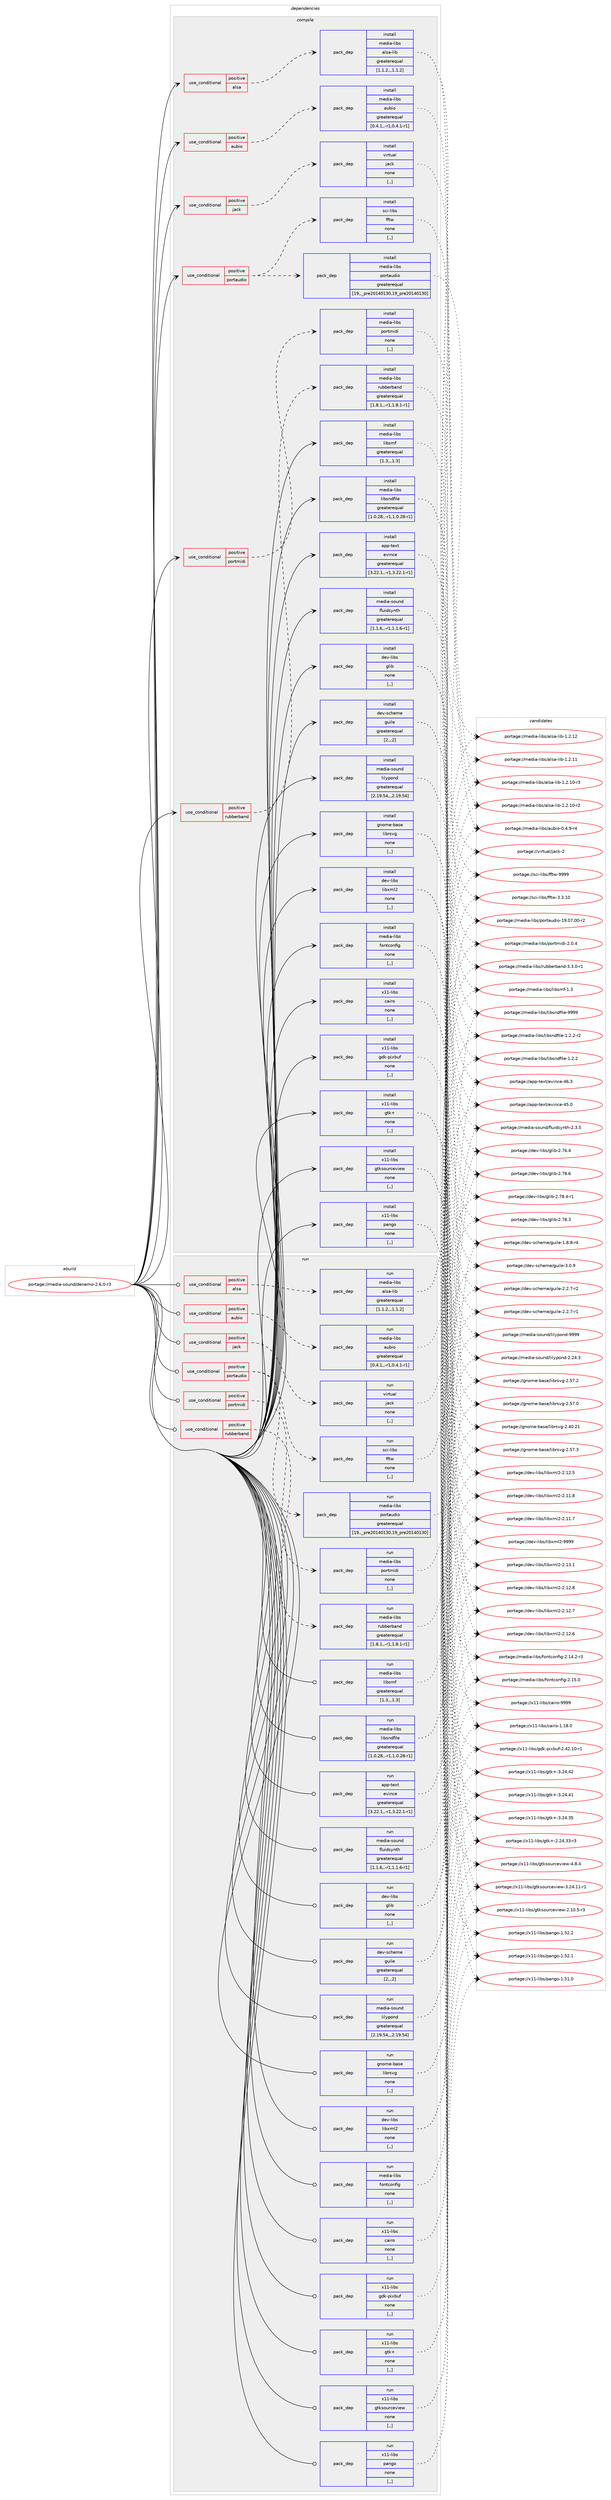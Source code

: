 digraph prolog {

# *************
# Graph options
# *************

newrank=true;
concentrate=true;
compound=true;
graph [rankdir=LR,fontname=Helvetica,fontsize=10,ranksep=1.5];#, ranksep=2.5, nodesep=0.2];
edge  [arrowhead=vee];
node  [fontname=Helvetica,fontsize=10];

# **********
# The ebuild
# **********

subgraph cluster_leftcol {
color=gray;
label=<<i>ebuild</i>>;
id [label="portage://media-sound/denemo-2.6.0-r3", color=red, width=4, href="../media-sound/denemo-2.6.0-r3.svg"];
}

# ****************
# The dependencies
# ****************

subgraph cluster_midcol {
color=gray;
label=<<i>dependencies</i>>;
subgraph cluster_compile {
fillcolor="#eeeeee";
style=filled;
label=<<i>compile</i>>;
subgraph cond79466 {
dependency313795 [label=<<TABLE BORDER="0" CELLBORDER="1" CELLSPACING="0" CELLPADDING="4"><TR><TD ROWSPAN="3" CELLPADDING="10">use_conditional</TD></TR><TR><TD>positive</TD></TR><TR><TD>alsa</TD></TR></TABLE>>, shape=none, color=red];
subgraph pack231898 {
dependency313796 [label=<<TABLE BORDER="0" CELLBORDER="1" CELLSPACING="0" CELLPADDING="4" WIDTH="220"><TR><TD ROWSPAN="6" CELLPADDING="30">pack_dep</TD></TR><TR><TD WIDTH="110">install</TD></TR><TR><TD>media-libs</TD></TR><TR><TD>alsa-lib</TD></TR><TR><TD>greaterequal</TD></TR><TR><TD>[1.1.2,,,1.1.2]</TD></TR></TABLE>>, shape=none, color=blue];
}
dependency313795:e -> dependency313796:w [weight=20,style="dashed",arrowhead="vee"];
}
id:e -> dependency313795:w [weight=20,style="solid",arrowhead="vee"];
subgraph cond79467 {
dependency313797 [label=<<TABLE BORDER="0" CELLBORDER="1" CELLSPACING="0" CELLPADDING="4"><TR><TD ROWSPAN="3" CELLPADDING="10">use_conditional</TD></TR><TR><TD>positive</TD></TR><TR><TD>aubio</TD></TR></TABLE>>, shape=none, color=red];
subgraph pack231899 {
dependency313798 [label=<<TABLE BORDER="0" CELLBORDER="1" CELLSPACING="0" CELLPADDING="4" WIDTH="220"><TR><TD ROWSPAN="6" CELLPADDING="30">pack_dep</TD></TR><TR><TD WIDTH="110">install</TD></TR><TR><TD>media-libs</TD></TR><TR><TD>aubio</TD></TR><TR><TD>greaterequal</TD></TR><TR><TD>[0.4.1,,-r1,0.4.1-r1]</TD></TR></TABLE>>, shape=none, color=blue];
}
dependency313797:e -> dependency313798:w [weight=20,style="dashed",arrowhead="vee"];
}
id:e -> dependency313797:w [weight=20,style="solid",arrowhead="vee"];
subgraph cond79468 {
dependency313799 [label=<<TABLE BORDER="0" CELLBORDER="1" CELLSPACING="0" CELLPADDING="4"><TR><TD ROWSPAN="3" CELLPADDING="10">use_conditional</TD></TR><TR><TD>positive</TD></TR><TR><TD>jack</TD></TR></TABLE>>, shape=none, color=red];
subgraph pack231900 {
dependency313800 [label=<<TABLE BORDER="0" CELLBORDER="1" CELLSPACING="0" CELLPADDING="4" WIDTH="220"><TR><TD ROWSPAN="6" CELLPADDING="30">pack_dep</TD></TR><TR><TD WIDTH="110">install</TD></TR><TR><TD>virtual</TD></TR><TR><TD>jack</TD></TR><TR><TD>none</TD></TR><TR><TD>[,,]</TD></TR></TABLE>>, shape=none, color=blue];
}
dependency313799:e -> dependency313800:w [weight=20,style="dashed",arrowhead="vee"];
}
id:e -> dependency313799:w [weight=20,style="solid",arrowhead="vee"];
subgraph cond79469 {
dependency313801 [label=<<TABLE BORDER="0" CELLBORDER="1" CELLSPACING="0" CELLPADDING="4"><TR><TD ROWSPAN="3" CELLPADDING="10">use_conditional</TD></TR><TR><TD>positive</TD></TR><TR><TD>portaudio</TD></TR></TABLE>>, shape=none, color=red];
subgraph pack231901 {
dependency313802 [label=<<TABLE BORDER="0" CELLBORDER="1" CELLSPACING="0" CELLPADDING="4" WIDTH="220"><TR><TD ROWSPAN="6" CELLPADDING="30">pack_dep</TD></TR><TR><TD WIDTH="110">install</TD></TR><TR><TD>media-libs</TD></TR><TR><TD>portaudio</TD></TR><TR><TD>greaterequal</TD></TR><TR><TD>[19,,_pre20140130,19_pre20140130]</TD></TR></TABLE>>, shape=none, color=blue];
}
dependency313801:e -> dependency313802:w [weight=20,style="dashed",arrowhead="vee"];
subgraph pack231902 {
dependency313803 [label=<<TABLE BORDER="0" CELLBORDER="1" CELLSPACING="0" CELLPADDING="4" WIDTH="220"><TR><TD ROWSPAN="6" CELLPADDING="30">pack_dep</TD></TR><TR><TD WIDTH="110">install</TD></TR><TR><TD>sci-libs</TD></TR><TR><TD>fftw</TD></TR><TR><TD>none</TD></TR><TR><TD>[,,]</TD></TR></TABLE>>, shape=none, color=blue];
}
dependency313801:e -> dependency313803:w [weight=20,style="dashed",arrowhead="vee"];
}
id:e -> dependency313801:w [weight=20,style="solid",arrowhead="vee"];
subgraph cond79470 {
dependency313804 [label=<<TABLE BORDER="0" CELLBORDER="1" CELLSPACING="0" CELLPADDING="4"><TR><TD ROWSPAN="3" CELLPADDING="10">use_conditional</TD></TR><TR><TD>positive</TD></TR><TR><TD>portmidi</TD></TR></TABLE>>, shape=none, color=red];
subgraph pack231903 {
dependency313805 [label=<<TABLE BORDER="0" CELLBORDER="1" CELLSPACING="0" CELLPADDING="4" WIDTH="220"><TR><TD ROWSPAN="6" CELLPADDING="30">pack_dep</TD></TR><TR><TD WIDTH="110">install</TD></TR><TR><TD>media-libs</TD></TR><TR><TD>portmidi</TD></TR><TR><TD>none</TD></TR><TR><TD>[,,]</TD></TR></TABLE>>, shape=none, color=blue];
}
dependency313804:e -> dependency313805:w [weight=20,style="dashed",arrowhead="vee"];
}
id:e -> dependency313804:w [weight=20,style="solid",arrowhead="vee"];
subgraph cond79471 {
dependency313806 [label=<<TABLE BORDER="0" CELLBORDER="1" CELLSPACING="0" CELLPADDING="4"><TR><TD ROWSPAN="3" CELLPADDING="10">use_conditional</TD></TR><TR><TD>positive</TD></TR><TR><TD>rubberband</TD></TR></TABLE>>, shape=none, color=red];
subgraph pack231904 {
dependency313807 [label=<<TABLE BORDER="0" CELLBORDER="1" CELLSPACING="0" CELLPADDING="4" WIDTH="220"><TR><TD ROWSPAN="6" CELLPADDING="30">pack_dep</TD></TR><TR><TD WIDTH="110">install</TD></TR><TR><TD>media-libs</TD></TR><TR><TD>rubberband</TD></TR><TR><TD>greaterequal</TD></TR><TR><TD>[1.8.1,,-r1,1.8.1-r1]</TD></TR></TABLE>>, shape=none, color=blue];
}
dependency313806:e -> dependency313807:w [weight=20,style="dashed",arrowhead="vee"];
}
id:e -> dependency313806:w [weight=20,style="solid",arrowhead="vee"];
subgraph pack231905 {
dependency313808 [label=<<TABLE BORDER="0" CELLBORDER="1" CELLSPACING="0" CELLPADDING="4" WIDTH="220"><TR><TD ROWSPAN="6" CELLPADDING="30">pack_dep</TD></TR><TR><TD WIDTH="110">install</TD></TR><TR><TD>app-text</TD></TR><TR><TD>evince</TD></TR><TR><TD>greaterequal</TD></TR><TR><TD>[3.22.1,,-r1,3.22.1-r1]</TD></TR></TABLE>>, shape=none, color=blue];
}
id:e -> dependency313808:w [weight=20,style="solid",arrowhead="vee"];
subgraph pack231906 {
dependency313809 [label=<<TABLE BORDER="0" CELLBORDER="1" CELLSPACING="0" CELLPADDING="4" WIDTH="220"><TR><TD ROWSPAN="6" CELLPADDING="30">pack_dep</TD></TR><TR><TD WIDTH="110">install</TD></TR><TR><TD>dev-libs</TD></TR><TR><TD>glib</TD></TR><TR><TD>none</TD></TR><TR><TD>[,,]</TD></TR></TABLE>>, shape=none, color=blue];
}
id:e -> dependency313809:w [weight=20,style="solid",arrowhead="vee"];
subgraph pack231907 {
dependency313810 [label=<<TABLE BORDER="0" CELLBORDER="1" CELLSPACING="0" CELLPADDING="4" WIDTH="220"><TR><TD ROWSPAN="6" CELLPADDING="30">pack_dep</TD></TR><TR><TD WIDTH="110">install</TD></TR><TR><TD>dev-libs</TD></TR><TR><TD>libxml2</TD></TR><TR><TD>none</TD></TR><TR><TD>[,,]</TD></TR></TABLE>>, shape=none, color=blue];
}
id:e -> dependency313810:w [weight=20,style="solid",arrowhead="vee"];
subgraph pack231908 {
dependency313811 [label=<<TABLE BORDER="0" CELLBORDER="1" CELLSPACING="0" CELLPADDING="4" WIDTH="220"><TR><TD ROWSPAN="6" CELLPADDING="30">pack_dep</TD></TR><TR><TD WIDTH="110">install</TD></TR><TR><TD>dev-scheme</TD></TR><TR><TD>guile</TD></TR><TR><TD>greaterequal</TD></TR><TR><TD>[2,,,2]</TD></TR></TABLE>>, shape=none, color=blue];
}
id:e -> dependency313811:w [weight=20,style="solid",arrowhead="vee"];
subgraph pack231909 {
dependency313812 [label=<<TABLE BORDER="0" CELLBORDER="1" CELLSPACING="0" CELLPADDING="4" WIDTH="220"><TR><TD ROWSPAN="6" CELLPADDING="30">pack_dep</TD></TR><TR><TD WIDTH="110">install</TD></TR><TR><TD>gnome-base</TD></TR><TR><TD>librsvg</TD></TR><TR><TD>none</TD></TR><TR><TD>[,,]</TD></TR></TABLE>>, shape=none, color=blue];
}
id:e -> dependency313812:w [weight=20,style="solid",arrowhead="vee"];
subgraph pack231910 {
dependency313813 [label=<<TABLE BORDER="0" CELLBORDER="1" CELLSPACING="0" CELLPADDING="4" WIDTH="220"><TR><TD ROWSPAN="6" CELLPADDING="30">pack_dep</TD></TR><TR><TD WIDTH="110">install</TD></TR><TR><TD>media-libs</TD></TR><TR><TD>fontconfig</TD></TR><TR><TD>none</TD></TR><TR><TD>[,,]</TD></TR></TABLE>>, shape=none, color=blue];
}
id:e -> dependency313813:w [weight=20,style="solid",arrowhead="vee"];
subgraph pack231911 {
dependency313814 [label=<<TABLE BORDER="0" CELLBORDER="1" CELLSPACING="0" CELLPADDING="4" WIDTH="220"><TR><TD ROWSPAN="6" CELLPADDING="30">pack_dep</TD></TR><TR><TD WIDTH="110">install</TD></TR><TR><TD>media-libs</TD></TR><TR><TD>libsmf</TD></TR><TR><TD>greaterequal</TD></TR><TR><TD>[1.3,,,1.3]</TD></TR></TABLE>>, shape=none, color=blue];
}
id:e -> dependency313814:w [weight=20,style="solid",arrowhead="vee"];
subgraph pack231912 {
dependency313815 [label=<<TABLE BORDER="0" CELLBORDER="1" CELLSPACING="0" CELLPADDING="4" WIDTH="220"><TR><TD ROWSPAN="6" CELLPADDING="30">pack_dep</TD></TR><TR><TD WIDTH="110">install</TD></TR><TR><TD>media-libs</TD></TR><TR><TD>libsndfile</TD></TR><TR><TD>greaterequal</TD></TR><TR><TD>[1.0.28,,-r1,1.0.28-r1]</TD></TR></TABLE>>, shape=none, color=blue];
}
id:e -> dependency313815:w [weight=20,style="solid",arrowhead="vee"];
subgraph pack231913 {
dependency313816 [label=<<TABLE BORDER="0" CELLBORDER="1" CELLSPACING="0" CELLPADDING="4" WIDTH="220"><TR><TD ROWSPAN="6" CELLPADDING="30">pack_dep</TD></TR><TR><TD WIDTH="110">install</TD></TR><TR><TD>media-sound</TD></TR><TR><TD>fluidsynth</TD></TR><TR><TD>greaterequal</TD></TR><TR><TD>[1.1.6,,-r1,1.1.6-r1]</TD></TR></TABLE>>, shape=none, color=blue];
}
id:e -> dependency313816:w [weight=20,style="solid",arrowhead="vee"];
subgraph pack231914 {
dependency313817 [label=<<TABLE BORDER="0" CELLBORDER="1" CELLSPACING="0" CELLPADDING="4" WIDTH="220"><TR><TD ROWSPAN="6" CELLPADDING="30">pack_dep</TD></TR><TR><TD WIDTH="110">install</TD></TR><TR><TD>media-sound</TD></TR><TR><TD>lilypond</TD></TR><TR><TD>greaterequal</TD></TR><TR><TD>[2.19.54,,,2.19.54]</TD></TR></TABLE>>, shape=none, color=blue];
}
id:e -> dependency313817:w [weight=20,style="solid",arrowhead="vee"];
subgraph pack231915 {
dependency313818 [label=<<TABLE BORDER="0" CELLBORDER="1" CELLSPACING="0" CELLPADDING="4" WIDTH="220"><TR><TD ROWSPAN="6" CELLPADDING="30">pack_dep</TD></TR><TR><TD WIDTH="110">install</TD></TR><TR><TD>x11-libs</TD></TR><TR><TD>cairo</TD></TR><TR><TD>none</TD></TR><TR><TD>[,,]</TD></TR></TABLE>>, shape=none, color=blue];
}
id:e -> dependency313818:w [weight=20,style="solid",arrowhead="vee"];
subgraph pack231916 {
dependency313819 [label=<<TABLE BORDER="0" CELLBORDER="1" CELLSPACING="0" CELLPADDING="4" WIDTH="220"><TR><TD ROWSPAN="6" CELLPADDING="30">pack_dep</TD></TR><TR><TD WIDTH="110">install</TD></TR><TR><TD>x11-libs</TD></TR><TR><TD>gdk-pixbuf</TD></TR><TR><TD>none</TD></TR><TR><TD>[,,]</TD></TR></TABLE>>, shape=none, color=blue];
}
id:e -> dependency313819:w [weight=20,style="solid",arrowhead="vee"];
subgraph pack231917 {
dependency313820 [label=<<TABLE BORDER="0" CELLBORDER="1" CELLSPACING="0" CELLPADDING="4" WIDTH="220"><TR><TD ROWSPAN="6" CELLPADDING="30">pack_dep</TD></TR><TR><TD WIDTH="110">install</TD></TR><TR><TD>x11-libs</TD></TR><TR><TD>gtk+</TD></TR><TR><TD>none</TD></TR><TR><TD>[,,]</TD></TR></TABLE>>, shape=none, color=blue];
}
id:e -> dependency313820:w [weight=20,style="solid",arrowhead="vee"];
subgraph pack231918 {
dependency313821 [label=<<TABLE BORDER="0" CELLBORDER="1" CELLSPACING="0" CELLPADDING="4" WIDTH="220"><TR><TD ROWSPAN="6" CELLPADDING="30">pack_dep</TD></TR><TR><TD WIDTH="110">install</TD></TR><TR><TD>x11-libs</TD></TR><TR><TD>gtksourceview</TD></TR><TR><TD>none</TD></TR><TR><TD>[,,]</TD></TR></TABLE>>, shape=none, color=blue];
}
id:e -> dependency313821:w [weight=20,style="solid",arrowhead="vee"];
subgraph pack231919 {
dependency313822 [label=<<TABLE BORDER="0" CELLBORDER="1" CELLSPACING="0" CELLPADDING="4" WIDTH="220"><TR><TD ROWSPAN="6" CELLPADDING="30">pack_dep</TD></TR><TR><TD WIDTH="110">install</TD></TR><TR><TD>x11-libs</TD></TR><TR><TD>pango</TD></TR><TR><TD>none</TD></TR><TR><TD>[,,]</TD></TR></TABLE>>, shape=none, color=blue];
}
id:e -> dependency313822:w [weight=20,style="solid",arrowhead="vee"];
}
subgraph cluster_compileandrun {
fillcolor="#eeeeee";
style=filled;
label=<<i>compile and run</i>>;
}
subgraph cluster_run {
fillcolor="#eeeeee";
style=filled;
label=<<i>run</i>>;
subgraph cond79472 {
dependency313823 [label=<<TABLE BORDER="0" CELLBORDER="1" CELLSPACING="0" CELLPADDING="4"><TR><TD ROWSPAN="3" CELLPADDING="10">use_conditional</TD></TR><TR><TD>positive</TD></TR><TR><TD>alsa</TD></TR></TABLE>>, shape=none, color=red];
subgraph pack231920 {
dependency313824 [label=<<TABLE BORDER="0" CELLBORDER="1" CELLSPACING="0" CELLPADDING="4" WIDTH="220"><TR><TD ROWSPAN="6" CELLPADDING="30">pack_dep</TD></TR><TR><TD WIDTH="110">run</TD></TR><TR><TD>media-libs</TD></TR><TR><TD>alsa-lib</TD></TR><TR><TD>greaterequal</TD></TR><TR><TD>[1.1.2,,,1.1.2]</TD></TR></TABLE>>, shape=none, color=blue];
}
dependency313823:e -> dependency313824:w [weight=20,style="dashed",arrowhead="vee"];
}
id:e -> dependency313823:w [weight=20,style="solid",arrowhead="odot"];
subgraph cond79473 {
dependency313825 [label=<<TABLE BORDER="0" CELLBORDER="1" CELLSPACING="0" CELLPADDING="4"><TR><TD ROWSPAN="3" CELLPADDING="10">use_conditional</TD></TR><TR><TD>positive</TD></TR><TR><TD>aubio</TD></TR></TABLE>>, shape=none, color=red];
subgraph pack231921 {
dependency313826 [label=<<TABLE BORDER="0" CELLBORDER="1" CELLSPACING="0" CELLPADDING="4" WIDTH="220"><TR><TD ROWSPAN="6" CELLPADDING="30">pack_dep</TD></TR><TR><TD WIDTH="110">run</TD></TR><TR><TD>media-libs</TD></TR><TR><TD>aubio</TD></TR><TR><TD>greaterequal</TD></TR><TR><TD>[0.4.1,,-r1,0.4.1-r1]</TD></TR></TABLE>>, shape=none, color=blue];
}
dependency313825:e -> dependency313826:w [weight=20,style="dashed",arrowhead="vee"];
}
id:e -> dependency313825:w [weight=20,style="solid",arrowhead="odot"];
subgraph cond79474 {
dependency313827 [label=<<TABLE BORDER="0" CELLBORDER="1" CELLSPACING="0" CELLPADDING="4"><TR><TD ROWSPAN="3" CELLPADDING="10">use_conditional</TD></TR><TR><TD>positive</TD></TR><TR><TD>jack</TD></TR></TABLE>>, shape=none, color=red];
subgraph pack231922 {
dependency313828 [label=<<TABLE BORDER="0" CELLBORDER="1" CELLSPACING="0" CELLPADDING="4" WIDTH="220"><TR><TD ROWSPAN="6" CELLPADDING="30">pack_dep</TD></TR><TR><TD WIDTH="110">run</TD></TR><TR><TD>virtual</TD></TR><TR><TD>jack</TD></TR><TR><TD>none</TD></TR><TR><TD>[,,]</TD></TR></TABLE>>, shape=none, color=blue];
}
dependency313827:e -> dependency313828:w [weight=20,style="dashed",arrowhead="vee"];
}
id:e -> dependency313827:w [weight=20,style="solid",arrowhead="odot"];
subgraph cond79475 {
dependency313829 [label=<<TABLE BORDER="0" CELLBORDER="1" CELLSPACING="0" CELLPADDING="4"><TR><TD ROWSPAN="3" CELLPADDING="10">use_conditional</TD></TR><TR><TD>positive</TD></TR><TR><TD>portaudio</TD></TR></TABLE>>, shape=none, color=red];
subgraph pack231923 {
dependency313830 [label=<<TABLE BORDER="0" CELLBORDER="1" CELLSPACING="0" CELLPADDING="4" WIDTH="220"><TR><TD ROWSPAN="6" CELLPADDING="30">pack_dep</TD></TR><TR><TD WIDTH="110">run</TD></TR><TR><TD>media-libs</TD></TR><TR><TD>portaudio</TD></TR><TR><TD>greaterequal</TD></TR><TR><TD>[19,,_pre20140130,19_pre20140130]</TD></TR></TABLE>>, shape=none, color=blue];
}
dependency313829:e -> dependency313830:w [weight=20,style="dashed",arrowhead="vee"];
subgraph pack231924 {
dependency313831 [label=<<TABLE BORDER="0" CELLBORDER="1" CELLSPACING="0" CELLPADDING="4" WIDTH="220"><TR><TD ROWSPAN="6" CELLPADDING="30">pack_dep</TD></TR><TR><TD WIDTH="110">run</TD></TR><TR><TD>sci-libs</TD></TR><TR><TD>fftw</TD></TR><TR><TD>none</TD></TR><TR><TD>[,,]</TD></TR></TABLE>>, shape=none, color=blue];
}
dependency313829:e -> dependency313831:w [weight=20,style="dashed",arrowhead="vee"];
}
id:e -> dependency313829:w [weight=20,style="solid",arrowhead="odot"];
subgraph cond79476 {
dependency313832 [label=<<TABLE BORDER="0" CELLBORDER="1" CELLSPACING="0" CELLPADDING="4"><TR><TD ROWSPAN="3" CELLPADDING="10">use_conditional</TD></TR><TR><TD>positive</TD></TR><TR><TD>portmidi</TD></TR></TABLE>>, shape=none, color=red];
subgraph pack231925 {
dependency313833 [label=<<TABLE BORDER="0" CELLBORDER="1" CELLSPACING="0" CELLPADDING="4" WIDTH="220"><TR><TD ROWSPAN="6" CELLPADDING="30">pack_dep</TD></TR><TR><TD WIDTH="110">run</TD></TR><TR><TD>media-libs</TD></TR><TR><TD>portmidi</TD></TR><TR><TD>none</TD></TR><TR><TD>[,,]</TD></TR></TABLE>>, shape=none, color=blue];
}
dependency313832:e -> dependency313833:w [weight=20,style="dashed",arrowhead="vee"];
}
id:e -> dependency313832:w [weight=20,style="solid",arrowhead="odot"];
subgraph cond79477 {
dependency313834 [label=<<TABLE BORDER="0" CELLBORDER="1" CELLSPACING="0" CELLPADDING="4"><TR><TD ROWSPAN="3" CELLPADDING="10">use_conditional</TD></TR><TR><TD>positive</TD></TR><TR><TD>rubberband</TD></TR></TABLE>>, shape=none, color=red];
subgraph pack231926 {
dependency313835 [label=<<TABLE BORDER="0" CELLBORDER="1" CELLSPACING="0" CELLPADDING="4" WIDTH="220"><TR><TD ROWSPAN="6" CELLPADDING="30">pack_dep</TD></TR><TR><TD WIDTH="110">run</TD></TR><TR><TD>media-libs</TD></TR><TR><TD>rubberband</TD></TR><TR><TD>greaterequal</TD></TR><TR><TD>[1.8.1,,-r1,1.8.1-r1]</TD></TR></TABLE>>, shape=none, color=blue];
}
dependency313834:e -> dependency313835:w [weight=20,style="dashed",arrowhead="vee"];
}
id:e -> dependency313834:w [weight=20,style="solid",arrowhead="odot"];
subgraph pack231927 {
dependency313836 [label=<<TABLE BORDER="0" CELLBORDER="1" CELLSPACING="0" CELLPADDING="4" WIDTH="220"><TR><TD ROWSPAN="6" CELLPADDING="30">pack_dep</TD></TR><TR><TD WIDTH="110">run</TD></TR><TR><TD>app-text</TD></TR><TR><TD>evince</TD></TR><TR><TD>greaterequal</TD></TR><TR><TD>[3.22.1,,-r1,3.22.1-r1]</TD></TR></TABLE>>, shape=none, color=blue];
}
id:e -> dependency313836:w [weight=20,style="solid",arrowhead="odot"];
subgraph pack231928 {
dependency313837 [label=<<TABLE BORDER="0" CELLBORDER="1" CELLSPACING="0" CELLPADDING="4" WIDTH="220"><TR><TD ROWSPAN="6" CELLPADDING="30">pack_dep</TD></TR><TR><TD WIDTH="110">run</TD></TR><TR><TD>dev-libs</TD></TR><TR><TD>glib</TD></TR><TR><TD>none</TD></TR><TR><TD>[,,]</TD></TR></TABLE>>, shape=none, color=blue];
}
id:e -> dependency313837:w [weight=20,style="solid",arrowhead="odot"];
subgraph pack231929 {
dependency313838 [label=<<TABLE BORDER="0" CELLBORDER="1" CELLSPACING="0" CELLPADDING="4" WIDTH="220"><TR><TD ROWSPAN="6" CELLPADDING="30">pack_dep</TD></TR><TR><TD WIDTH="110">run</TD></TR><TR><TD>dev-libs</TD></TR><TR><TD>libxml2</TD></TR><TR><TD>none</TD></TR><TR><TD>[,,]</TD></TR></TABLE>>, shape=none, color=blue];
}
id:e -> dependency313838:w [weight=20,style="solid",arrowhead="odot"];
subgraph pack231930 {
dependency313839 [label=<<TABLE BORDER="0" CELLBORDER="1" CELLSPACING="0" CELLPADDING="4" WIDTH="220"><TR><TD ROWSPAN="6" CELLPADDING="30">pack_dep</TD></TR><TR><TD WIDTH="110">run</TD></TR><TR><TD>dev-scheme</TD></TR><TR><TD>guile</TD></TR><TR><TD>greaterequal</TD></TR><TR><TD>[2,,,2]</TD></TR></TABLE>>, shape=none, color=blue];
}
id:e -> dependency313839:w [weight=20,style="solid",arrowhead="odot"];
subgraph pack231931 {
dependency313840 [label=<<TABLE BORDER="0" CELLBORDER="1" CELLSPACING="0" CELLPADDING="4" WIDTH="220"><TR><TD ROWSPAN="6" CELLPADDING="30">pack_dep</TD></TR><TR><TD WIDTH="110">run</TD></TR><TR><TD>gnome-base</TD></TR><TR><TD>librsvg</TD></TR><TR><TD>none</TD></TR><TR><TD>[,,]</TD></TR></TABLE>>, shape=none, color=blue];
}
id:e -> dependency313840:w [weight=20,style="solid",arrowhead="odot"];
subgraph pack231932 {
dependency313841 [label=<<TABLE BORDER="0" CELLBORDER="1" CELLSPACING="0" CELLPADDING="4" WIDTH="220"><TR><TD ROWSPAN="6" CELLPADDING="30">pack_dep</TD></TR><TR><TD WIDTH="110">run</TD></TR><TR><TD>media-libs</TD></TR><TR><TD>fontconfig</TD></TR><TR><TD>none</TD></TR><TR><TD>[,,]</TD></TR></TABLE>>, shape=none, color=blue];
}
id:e -> dependency313841:w [weight=20,style="solid",arrowhead="odot"];
subgraph pack231933 {
dependency313842 [label=<<TABLE BORDER="0" CELLBORDER="1" CELLSPACING="0" CELLPADDING="4" WIDTH="220"><TR><TD ROWSPAN="6" CELLPADDING="30">pack_dep</TD></TR><TR><TD WIDTH="110">run</TD></TR><TR><TD>media-libs</TD></TR><TR><TD>libsmf</TD></TR><TR><TD>greaterequal</TD></TR><TR><TD>[1.3,,,1.3]</TD></TR></TABLE>>, shape=none, color=blue];
}
id:e -> dependency313842:w [weight=20,style="solid",arrowhead="odot"];
subgraph pack231934 {
dependency313843 [label=<<TABLE BORDER="0" CELLBORDER="1" CELLSPACING="0" CELLPADDING="4" WIDTH="220"><TR><TD ROWSPAN="6" CELLPADDING="30">pack_dep</TD></TR><TR><TD WIDTH="110">run</TD></TR><TR><TD>media-libs</TD></TR><TR><TD>libsndfile</TD></TR><TR><TD>greaterequal</TD></TR><TR><TD>[1.0.28,,-r1,1.0.28-r1]</TD></TR></TABLE>>, shape=none, color=blue];
}
id:e -> dependency313843:w [weight=20,style="solid",arrowhead="odot"];
subgraph pack231935 {
dependency313844 [label=<<TABLE BORDER="0" CELLBORDER="1" CELLSPACING="0" CELLPADDING="4" WIDTH="220"><TR><TD ROWSPAN="6" CELLPADDING="30">pack_dep</TD></TR><TR><TD WIDTH="110">run</TD></TR><TR><TD>media-sound</TD></TR><TR><TD>fluidsynth</TD></TR><TR><TD>greaterequal</TD></TR><TR><TD>[1.1.6,,-r1,1.1.6-r1]</TD></TR></TABLE>>, shape=none, color=blue];
}
id:e -> dependency313844:w [weight=20,style="solid",arrowhead="odot"];
subgraph pack231936 {
dependency313845 [label=<<TABLE BORDER="0" CELLBORDER="1" CELLSPACING="0" CELLPADDING="4" WIDTH="220"><TR><TD ROWSPAN="6" CELLPADDING="30">pack_dep</TD></TR><TR><TD WIDTH="110">run</TD></TR><TR><TD>media-sound</TD></TR><TR><TD>lilypond</TD></TR><TR><TD>greaterequal</TD></TR><TR><TD>[2.19.54,,,2.19.54]</TD></TR></TABLE>>, shape=none, color=blue];
}
id:e -> dependency313845:w [weight=20,style="solid",arrowhead="odot"];
subgraph pack231937 {
dependency313846 [label=<<TABLE BORDER="0" CELLBORDER="1" CELLSPACING="0" CELLPADDING="4" WIDTH="220"><TR><TD ROWSPAN="6" CELLPADDING="30">pack_dep</TD></TR><TR><TD WIDTH="110">run</TD></TR><TR><TD>x11-libs</TD></TR><TR><TD>cairo</TD></TR><TR><TD>none</TD></TR><TR><TD>[,,]</TD></TR></TABLE>>, shape=none, color=blue];
}
id:e -> dependency313846:w [weight=20,style="solid",arrowhead="odot"];
subgraph pack231938 {
dependency313847 [label=<<TABLE BORDER="0" CELLBORDER="1" CELLSPACING="0" CELLPADDING="4" WIDTH="220"><TR><TD ROWSPAN="6" CELLPADDING="30">pack_dep</TD></TR><TR><TD WIDTH="110">run</TD></TR><TR><TD>x11-libs</TD></TR><TR><TD>gdk-pixbuf</TD></TR><TR><TD>none</TD></TR><TR><TD>[,,]</TD></TR></TABLE>>, shape=none, color=blue];
}
id:e -> dependency313847:w [weight=20,style="solid",arrowhead="odot"];
subgraph pack231939 {
dependency313848 [label=<<TABLE BORDER="0" CELLBORDER="1" CELLSPACING="0" CELLPADDING="4" WIDTH="220"><TR><TD ROWSPAN="6" CELLPADDING="30">pack_dep</TD></TR><TR><TD WIDTH="110">run</TD></TR><TR><TD>x11-libs</TD></TR><TR><TD>gtk+</TD></TR><TR><TD>none</TD></TR><TR><TD>[,,]</TD></TR></TABLE>>, shape=none, color=blue];
}
id:e -> dependency313848:w [weight=20,style="solid",arrowhead="odot"];
subgraph pack231940 {
dependency313849 [label=<<TABLE BORDER="0" CELLBORDER="1" CELLSPACING="0" CELLPADDING="4" WIDTH="220"><TR><TD ROWSPAN="6" CELLPADDING="30">pack_dep</TD></TR><TR><TD WIDTH="110">run</TD></TR><TR><TD>x11-libs</TD></TR><TR><TD>gtksourceview</TD></TR><TR><TD>none</TD></TR><TR><TD>[,,]</TD></TR></TABLE>>, shape=none, color=blue];
}
id:e -> dependency313849:w [weight=20,style="solid",arrowhead="odot"];
subgraph pack231941 {
dependency313850 [label=<<TABLE BORDER="0" CELLBORDER="1" CELLSPACING="0" CELLPADDING="4" WIDTH="220"><TR><TD ROWSPAN="6" CELLPADDING="30">pack_dep</TD></TR><TR><TD WIDTH="110">run</TD></TR><TR><TD>x11-libs</TD></TR><TR><TD>pango</TD></TR><TR><TD>none</TD></TR><TR><TD>[,,]</TD></TR></TABLE>>, shape=none, color=blue];
}
id:e -> dependency313850:w [weight=20,style="solid",arrowhead="odot"];
}
}

# **************
# The candidates
# **************

subgraph cluster_choices {
rank=same;
color=gray;
label=<<i>candidates</i>>;

subgraph choice231898 {
color=black;
nodesep=1;
choice109101100105974510810598115479710811597451081059845494650464950 [label="portage://media-libs/alsa-lib-1.2.12", color=red, width=4,href="../media-libs/alsa-lib-1.2.12.svg"];
choice109101100105974510810598115479710811597451081059845494650464949 [label="portage://media-libs/alsa-lib-1.2.11", color=red, width=4,href="../media-libs/alsa-lib-1.2.11.svg"];
choice1091011001059745108105981154797108115974510810598454946504649484511451 [label="portage://media-libs/alsa-lib-1.2.10-r3", color=red, width=4,href="../media-libs/alsa-lib-1.2.10-r3.svg"];
choice1091011001059745108105981154797108115974510810598454946504649484511450 [label="portage://media-libs/alsa-lib-1.2.10-r2", color=red, width=4,href="../media-libs/alsa-lib-1.2.10-r2.svg"];
dependency313796:e -> choice109101100105974510810598115479710811597451081059845494650464950:w [style=dotted,weight="100"];
dependency313796:e -> choice109101100105974510810598115479710811597451081059845494650464949:w [style=dotted,weight="100"];
dependency313796:e -> choice1091011001059745108105981154797108115974510810598454946504649484511451:w [style=dotted,weight="100"];
dependency313796:e -> choice1091011001059745108105981154797108115974510810598454946504649484511450:w [style=dotted,weight="100"];
}
subgraph choice231899 {
color=black;
nodesep=1;
choice1091011001059745108105981154797117981051114548465246574511452 [label="portage://media-libs/aubio-0.4.9-r4", color=red, width=4,href="../media-libs/aubio-0.4.9-r4.svg"];
dependency313798:e -> choice1091011001059745108105981154797117981051114548465246574511452:w [style=dotted,weight="100"];
}
subgraph choice231900 {
color=black;
nodesep=1;
choice118105114116117971084710697991074550 [label="portage://virtual/jack-2", color=red, width=4,href="../virtual/jack-2.svg"];
dependency313800:e -> choice118105114116117971084710697991074550:w [style=dotted,weight="100"];
}
subgraph choice231901 {
color=black;
nodesep=1;
choice10910110010597451081059811547112111114116971171001051114549574648554648484511450 [label="portage://media-libs/portaudio-19.07.00-r2", color=red, width=4,href="../media-libs/portaudio-19.07.00-r2.svg"];
dependency313802:e -> choice10910110010597451081059811547112111114116971171001051114549574648554648484511450:w [style=dotted,weight="100"];
}
subgraph choice231902 {
color=black;
nodesep=1;
choice115991054510810598115471021021161194557575757 [label="portage://sci-libs/fftw-9999", color=red, width=4,href="../sci-libs/fftw-9999.svg"];
choice1159910545108105981154710210211611945514651464948 [label="portage://sci-libs/fftw-3.3.10", color=red, width=4,href="../sci-libs/fftw-3.3.10.svg"];
dependency313803:e -> choice115991054510810598115471021021161194557575757:w [style=dotted,weight="100"];
dependency313803:e -> choice1159910545108105981154710210211611945514651464948:w [style=dotted,weight="100"];
}
subgraph choice231903 {
color=black;
nodesep=1;
choice10910110010597451081059811547112111114116109105100105455046484652 [label="portage://media-libs/portmidi-2.0.4", color=red, width=4,href="../media-libs/portmidi-2.0.4.svg"];
dependency313805:e -> choice10910110010597451081059811547112111114116109105100105455046484652:w [style=dotted,weight="100"];
}
subgraph choice231904 {
color=black;
nodesep=1;
choice10910110010597451081059811547114117989810111498971101004551465146484511449 [label="portage://media-libs/rubberband-3.3.0-r1", color=red, width=4,href="../media-libs/rubberband-3.3.0-r1.svg"];
dependency313807:e -> choice10910110010597451081059811547114117989810111498971101004551465146484511449:w [style=dotted,weight="100"];
}
subgraph choice231905 {
color=black;
nodesep=1;
choice971121124511610112011647101118105110991014552544651 [label="portage://app-text/evince-46.3", color=red, width=4,href="../app-text/evince-46.3.svg"];
choice971121124511610112011647101118105110991014552534648 [label="portage://app-text/evince-45.0", color=red, width=4,href="../app-text/evince-45.0.svg"];
dependency313808:e -> choice971121124511610112011647101118105110991014552544651:w [style=dotted,weight="100"];
dependency313808:e -> choice971121124511610112011647101118105110991014552534648:w [style=dotted,weight="100"];
}
subgraph choice231906 {
color=black;
nodesep=1;
choice1001011184510810598115471031081059845504655564654 [label="portage://dev-libs/glib-2.78.6", color=red, width=4,href="../dev-libs/glib-2.78.6.svg"];
choice10010111845108105981154710310810598455046555646524511449 [label="portage://dev-libs/glib-2.78.4-r1", color=red, width=4,href="../dev-libs/glib-2.78.4-r1.svg"];
choice1001011184510810598115471031081059845504655564651 [label="portage://dev-libs/glib-2.78.3", color=red, width=4,href="../dev-libs/glib-2.78.3.svg"];
choice1001011184510810598115471031081059845504655544652 [label="portage://dev-libs/glib-2.76.4", color=red, width=4,href="../dev-libs/glib-2.76.4.svg"];
dependency313809:e -> choice1001011184510810598115471031081059845504655564654:w [style=dotted,weight="100"];
dependency313809:e -> choice10010111845108105981154710310810598455046555646524511449:w [style=dotted,weight="100"];
dependency313809:e -> choice1001011184510810598115471031081059845504655564651:w [style=dotted,weight="100"];
dependency313809:e -> choice1001011184510810598115471031081059845504655544652:w [style=dotted,weight="100"];
}
subgraph choice231907 {
color=black;
nodesep=1;
choice10010111845108105981154710810598120109108504557575757 [label="portage://dev-libs/libxml2-9999", color=red, width=4,href="../dev-libs/libxml2-9999.svg"];
choice100101118451081059811547108105981201091085045504649514649 [label="portage://dev-libs/libxml2-2.13.1", color=red, width=4,href="../dev-libs/libxml2-2.13.1.svg"];
choice100101118451081059811547108105981201091085045504649504656 [label="portage://dev-libs/libxml2-2.12.8", color=red, width=4,href="../dev-libs/libxml2-2.12.8.svg"];
choice100101118451081059811547108105981201091085045504649504655 [label="portage://dev-libs/libxml2-2.12.7", color=red, width=4,href="../dev-libs/libxml2-2.12.7.svg"];
choice100101118451081059811547108105981201091085045504649504654 [label="portage://dev-libs/libxml2-2.12.6", color=red, width=4,href="../dev-libs/libxml2-2.12.6.svg"];
choice100101118451081059811547108105981201091085045504649504653 [label="portage://dev-libs/libxml2-2.12.5", color=red, width=4,href="../dev-libs/libxml2-2.12.5.svg"];
choice100101118451081059811547108105981201091085045504649494656 [label="portage://dev-libs/libxml2-2.11.8", color=red, width=4,href="../dev-libs/libxml2-2.11.8.svg"];
choice100101118451081059811547108105981201091085045504649494655 [label="portage://dev-libs/libxml2-2.11.7", color=red, width=4,href="../dev-libs/libxml2-2.11.7.svg"];
dependency313810:e -> choice10010111845108105981154710810598120109108504557575757:w [style=dotted,weight="100"];
dependency313810:e -> choice100101118451081059811547108105981201091085045504649514649:w [style=dotted,weight="100"];
dependency313810:e -> choice100101118451081059811547108105981201091085045504649504656:w [style=dotted,weight="100"];
dependency313810:e -> choice100101118451081059811547108105981201091085045504649504655:w [style=dotted,weight="100"];
dependency313810:e -> choice100101118451081059811547108105981201091085045504649504654:w [style=dotted,weight="100"];
dependency313810:e -> choice100101118451081059811547108105981201091085045504649504653:w [style=dotted,weight="100"];
dependency313810:e -> choice100101118451081059811547108105981201091085045504649494656:w [style=dotted,weight="100"];
dependency313810:e -> choice100101118451081059811547108105981201091085045504649494655:w [style=dotted,weight="100"];
}
subgraph choice231908 {
color=black;
nodesep=1;
choice100101118451159910410110910147103117105108101455146484657 [label="portage://dev-scheme/guile-3.0.9", color=red, width=4,href="../dev-scheme/guile-3.0.9.svg"];
choice1001011184511599104101109101471031171051081014550465046554511450 [label="portage://dev-scheme/guile-2.2.7-r2", color=red, width=4,href="../dev-scheme/guile-2.2.7-r2.svg"];
choice1001011184511599104101109101471031171051081014550465046554511449 [label="portage://dev-scheme/guile-2.2.7-r1", color=red, width=4,href="../dev-scheme/guile-2.2.7-r1.svg"];
choice1001011184511599104101109101471031171051081014549465646564511452 [label="portage://dev-scheme/guile-1.8.8-r4", color=red, width=4,href="../dev-scheme/guile-1.8.8-r4.svg"];
dependency313811:e -> choice100101118451159910410110910147103117105108101455146484657:w [style=dotted,weight="100"];
dependency313811:e -> choice1001011184511599104101109101471031171051081014550465046554511450:w [style=dotted,weight="100"];
dependency313811:e -> choice1001011184511599104101109101471031171051081014550465046554511449:w [style=dotted,weight="100"];
dependency313811:e -> choice1001011184511599104101109101471031171051081014549465646564511452:w [style=dotted,weight="100"];
}
subgraph choice231909 {
color=black;
nodesep=1;
choice103110111109101459897115101471081059811411511810345504653554651 [label="portage://gnome-base/librsvg-2.57.3", color=red, width=4,href="../gnome-base/librsvg-2.57.3.svg"];
choice103110111109101459897115101471081059811411511810345504653554650 [label="portage://gnome-base/librsvg-2.57.2", color=red, width=4,href="../gnome-base/librsvg-2.57.2.svg"];
choice103110111109101459897115101471081059811411511810345504653554648 [label="portage://gnome-base/librsvg-2.57.0", color=red, width=4,href="../gnome-base/librsvg-2.57.0.svg"];
choice10311011110910145989711510147108105981141151181034550465248465049 [label="portage://gnome-base/librsvg-2.40.21", color=red, width=4,href="../gnome-base/librsvg-2.40.21.svg"];
dependency313812:e -> choice103110111109101459897115101471081059811411511810345504653554651:w [style=dotted,weight="100"];
dependency313812:e -> choice103110111109101459897115101471081059811411511810345504653554650:w [style=dotted,weight="100"];
dependency313812:e -> choice103110111109101459897115101471081059811411511810345504653554648:w [style=dotted,weight="100"];
dependency313812:e -> choice10311011110910145989711510147108105981141151181034550465248465049:w [style=dotted,weight="100"];
}
subgraph choice231910 {
color=black;
nodesep=1;
choice109101100105974510810598115471021111101169911111010210510345504649534648 [label="portage://media-libs/fontconfig-2.15.0", color=red, width=4,href="../media-libs/fontconfig-2.15.0.svg"];
choice1091011001059745108105981154710211111011699111110102105103455046495246504511451 [label="portage://media-libs/fontconfig-2.14.2-r3", color=red, width=4,href="../media-libs/fontconfig-2.14.2-r3.svg"];
dependency313813:e -> choice109101100105974510810598115471021111101169911111010210510345504649534648:w [style=dotted,weight="100"];
dependency313813:e -> choice1091011001059745108105981154710211111011699111110102105103455046495246504511451:w [style=dotted,weight="100"];
}
subgraph choice231911 {
color=black;
nodesep=1;
choice109101100105974510810598115471081059811510910245494651 [label="portage://media-libs/libsmf-1.3", color=red, width=4,href="../media-libs/libsmf-1.3.svg"];
dependency313814:e -> choice109101100105974510810598115471081059811510910245494651:w [style=dotted,weight="100"];
}
subgraph choice231912 {
color=black;
nodesep=1;
choice10910110010597451081059811547108105981151101001021051081014557575757 [label="portage://media-libs/libsndfile-9999", color=red, width=4,href="../media-libs/libsndfile-9999.svg"];
choice10910110010597451081059811547108105981151101001021051081014549465046504511450 [label="portage://media-libs/libsndfile-1.2.2-r2", color=red, width=4,href="../media-libs/libsndfile-1.2.2-r2.svg"];
choice1091011001059745108105981154710810598115110100102105108101454946504650 [label="portage://media-libs/libsndfile-1.2.2", color=red, width=4,href="../media-libs/libsndfile-1.2.2.svg"];
dependency313815:e -> choice10910110010597451081059811547108105981151101001021051081014557575757:w [style=dotted,weight="100"];
dependency313815:e -> choice10910110010597451081059811547108105981151101001021051081014549465046504511450:w [style=dotted,weight="100"];
dependency313815:e -> choice1091011001059745108105981154710810598115110100102105108101454946504650:w [style=dotted,weight="100"];
}
subgraph choice231913 {
color=black;
nodesep=1;
choice109101100105974511511111711010047102108117105100115121110116104455046514653 [label="portage://media-sound/fluidsynth-2.3.5", color=red, width=4,href="../media-sound/fluidsynth-2.3.5.svg"];
dependency313816:e -> choice109101100105974511511111711010047102108117105100115121110116104455046514653:w [style=dotted,weight="100"];
}
subgraph choice231914 {
color=black;
nodesep=1;
choice1091011001059745115111117110100471081051081211121111101004557575757 [label="portage://media-sound/lilypond-9999", color=red, width=4,href="../media-sound/lilypond-9999.svg"];
choice10910110010597451151111171101004710810510812111211111010045504650524651 [label="portage://media-sound/lilypond-2.24.3", color=red, width=4,href="../media-sound/lilypond-2.24.3.svg"];
dependency313817:e -> choice1091011001059745115111117110100471081051081211121111101004557575757:w [style=dotted,weight="100"];
dependency313817:e -> choice10910110010597451151111171101004710810510812111211111010045504650524651:w [style=dotted,weight="100"];
}
subgraph choice231915 {
color=black;
nodesep=1;
choice120494945108105981154799971051141114557575757 [label="portage://x11-libs/cairo-9999", color=red, width=4,href="../x11-libs/cairo-9999.svg"];
choice1204949451081059811547999710511411145494649564648 [label="portage://x11-libs/cairo-1.18.0", color=red, width=4,href="../x11-libs/cairo-1.18.0.svg"];
dependency313818:e -> choice120494945108105981154799971051141114557575757:w [style=dotted,weight="100"];
dependency313818:e -> choice1204949451081059811547999710511411145494649564648:w [style=dotted,weight="100"];
}
subgraph choice231916 {
color=black;
nodesep=1;
choice1204949451081059811547103100107451121051209811710245504652504649484511449 [label="portage://x11-libs/gdk-pixbuf-2.42.10-r1", color=red, width=4,href="../x11-libs/gdk-pixbuf-2.42.10-r1.svg"];
dependency313819:e -> choice1204949451081059811547103100107451121051209811710245504652504649484511449:w [style=dotted,weight="100"];
}
subgraph choice231917 {
color=black;
nodesep=1;
choice1204949451081059811547103116107434551465052465250 [label="portage://x11-libs/gtk+-3.24.42", color=red, width=4,href="../x11-libs/gtk+-3.24.42.svg"];
choice1204949451081059811547103116107434551465052465249 [label="portage://x11-libs/gtk+-3.24.41", color=red, width=4,href="../x11-libs/gtk+-3.24.41.svg"];
choice1204949451081059811547103116107434551465052465153 [label="portage://x11-libs/gtk+-3.24.35", color=red, width=4,href="../x11-libs/gtk+-3.24.35.svg"];
choice12049494510810598115471031161074345504650524651514511451 [label="portage://x11-libs/gtk+-2.24.33-r3", color=red, width=4,href="../x11-libs/gtk+-2.24.33-r3.svg"];
dependency313820:e -> choice1204949451081059811547103116107434551465052465250:w [style=dotted,weight="100"];
dependency313820:e -> choice1204949451081059811547103116107434551465052465249:w [style=dotted,weight="100"];
dependency313820:e -> choice1204949451081059811547103116107434551465052465153:w [style=dotted,weight="100"];
dependency313820:e -> choice12049494510810598115471031161074345504650524651514511451:w [style=dotted,weight="100"];
}
subgraph choice231918 {
color=black;
nodesep=1;
choice120494945108105981154710311610711511111711499101118105101119455246564652 [label="portage://x11-libs/gtksourceview-4.8.4", color=red, width=4,href="../x11-libs/gtksourceview-4.8.4.svg"];
choice12049494510810598115471031161071151111171149910111810510111945514650524649494511449 [label="portage://x11-libs/gtksourceview-3.24.11-r1", color=red, width=4,href="../x11-libs/gtksourceview-3.24.11-r1.svg"];
choice120494945108105981154710311610711511111711499101118105101119455046494846534511451 [label="portage://x11-libs/gtksourceview-2.10.5-r3", color=red, width=4,href="../x11-libs/gtksourceview-2.10.5-r3.svg"];
dependency313821:e -> choice120494945108105981154710311610711511111711499101118105101119455246564652:w [style=dotted,weight="100"];
dependency313821:e -> choice12049494510810598115471031161071151111171149910111810510111945514650524649494511449:w [style=dotted,weight="100"];
dependency313821:e -> choice120494945108105981154710311610711511111711499101118105101119455046494846534511451:w [style=dotted,weight="100"];
}
subgraph choice231919 {
color=black;
nodesep=1;
choice12049494510810598115471129711010311145494653504650 [label="portage://x11-libs/pango-1.52.2", color=red, width=4,href="../x11-libs/pango-1.52.2.svg"];
choice12049494510810598115471129711010311145494653504649 [label="portage://x11-libs/pango-1.52.1", color=red, width=4,href="../x11-libs/pango-1.52.1.svg"];
choice12049494510810598115471129711010311145494653494648 [label="portage://x11-libs/pango-1.51.0", color=red, width=4,href="../x11-libs/pango-1.51.0.svg"];
dependency313822:e -> choice12049494510810598115471129711010311145494653504650:w [style=dotted,weight="100"];
dependency313822:e -> choice12049494510810598115471129711010311145494653504649:w [style=dotted,weight="100"];
dependency313822:e -> choice12049494510810598115471129711010311145494653494648:w [style=dotted,weight="100"];
}
subgraph choice231920 {
color=black;
nodesep=1;
choice109101100105974510810598115479710811597451081059845494650464950 [label="portage://media-libs/alsa-lib-1.2.12", color=red, width=4,href="../media-libs/alsa-lib-1.2.12.svg"];
choice109101100105974510810598115479710811597451081059845494650464949 [label="portage://media-libs/alsa-lib-1.2.11", color=red, width=4,href="../media-libs/alsa-lib-1.2.11.svg"];
choice1091011001059745108105981154797108115974510810598454946504649484511451 [label="portage://media-libs/alsa-lib-1.2.10-r3", color=red, width=4,href="../media-libs/alsa-lib-1.2.10-r3.svg"];
choice1091011001059745108105981154797108115974510810598454946504649484511450 [label="portage://media-libs/alsa-lib-1.2.10-r2", color=red, width=4,href="../media-libs/alsa-lib-1.2.10-r2.svg"];
dependency313824:e -> choice109101100105974510810598115479710811597451081059845494650464950:w [style=dotted,weight="100"];
dependency313824:e -> choice109101100105974510810598115479710811597451081059845494650464949:w [style=dotted,weight="100"];
dependency313824:e -> choice1091011001059745108105981154797108115974510810598454946504649484511451:w [style=dotted,weight="100"];
dependency313824:e -> choice1091011001059745108105981154797108115974510810598454946504649484511450:w [style=dotted,weight="100"];
}
subgraph choice231921 {
color=black;
nodesep=1;
choice1091011001059745108105981154797117981051114548465246574511452 [label="portage://media-libs/aubio-0.4.9-r4", color=red, width=4,href="../media-libs/aubio-0.4.9-r4.svg"];
dependency313826:e -> choice1091011001059745108105981154797117981051114548465246574511452:w [style=dotted,weight="100"];
}
subgraph choice231922 {
color=black;
nodesep=1;
choice118105114116117971084710697991074550 [label="portage://virtual/jack-2", color=red, width=4,href="../virtual/jack-2.svg"];
dependency313828:e -> choice118105114116117971084710697991074550:w [style=dotted,weight="100"];
}
subgraph choice231923 {
color=black;
nodesep=1;
choice10910110010597451081059811547112111114116971171001051114549574648554648484511450 [label="portage://media-libs/portaudio-19.07.00-r2", color=red, width=4,href="../media-libs/portaudio-19.07.00-r2.svg"];
dependency313830:e -> choice10910110010597451081059811547112111114116971171001051114549574648554648484511450:w [style=dotted,weight="100"];
}
subgraph choice231924 {
color=black;
nodesep=1;
choice115991054510810598115471021021161194557575757 [label="portage://sci-libs/fftw-9999", color=red, width=4,href="../sci-libs/fftw-9999.svg"];
choice1159910545108105981154710210211611945514651464948 [label="portage://sci-libs/fftw-3.3.10", color=red, width=4,href="../sci-libs/fftw-3.3.10.svg"];
dependency313831:e -> choice115991054510810598115471021021161194557575757:w [style=dotted,weight="100"];
dependency313831:e -> choice1159910545108105981154710210211611945514651464948:w [style=dotted,weight="100"];
}
subgraph choice231925 {
color=black;
nodesep=1;
choice10910110010597451081059811547112111114116109105100105455046484652 [label="portage://media-libs/portmidi-2.0.4", color=red, width=4,href="../media-libs/portmidi-2.0.4.svg"];
dependency313833:e -> choice10910110010597451081059811547112111114116109105100105455046484652:w [style=dotted,weight="100"];
}
subgraph choice231926 {
color=black;
nodesep=1;
choice10910110010597451081059811547114117989810111498971101004551465146484511449 [label="portage://media-libs/rubberband-3.3.0-r1", color=red, width=4,href="../media-libs/rubberband-3.3.0-r1.svg"];
dependency313835:e -> choice10910110010597451081059811547114117989810111498971101004551465146484511449:w [style=dotted,weight="100"];
}
subgraph choice231927 {
color=black;
nodesep=1;
choice971121124511610112011647101118105110991014552544651 [label="portage://app-text/evince-46.3", color=red, width=4,href="../app-text/evince-46.3.svg"];
choice971121124511610112011647101118105110991014552534648 [label="portage://app-text/evince-45.0", color=red, width=4,href="../app-text/evince-45.0.svg"];
dependency313836:e -> choice971121124511610112011647101118105110991014552544651:w [style=dotted,weight="100"];
dependency313836:e -> choice971121124511610112011647101118105110991014552534648:w [style=dotted,weight="100"];
}
subgraph choice231928 {
color=black;
nodesep=1;
choice1001011184510810598115471031081059845504655564654 [label="portage://dev-libs/glib-2.78.6", color=red, width=4,href="../dev-libs/glib-2.78.6.svg"];
choice10010111845108105981154710310810598455046555646524511449 [label="portage://dev-libs/glib-2.78.4-r1", color=red, width=4,href="../dev-libs/glib-2.78.4-r1.svg"];
choice1001011184510810598115471031081059845504655564651 [label="portage://dev-libs/glib-2.78.3", color=red, width=4,href="../dev-libs/glib-2.78.3.svg"];
choice1001011184510810598115471031081059845504655544652 [label="portage://dev-libs/glib-2.76.4", color=red, width=4,href="../dev-libs/glib-2.76.4.svg"];
dependency313837:e -> choice1001011184510810598115471031081059845504655564654:w [style=dotted,weight="100"];
dependency313837:e -> choice10010111845108105981154710310810598455046555646524511449:w [style=dotted,weight="100"];
dependency313837:e -> choice1001011184510810598115471031081059845504655564651:w [style=dotted,weight="100"];
dependency313837:e -> choice1001011184510810598115471031081059845504655544652:w [style=dotted,weight="100"];
}
subgraph choice231929 {
color=black;
nodesep=1;
choice10010111845108105981154710810598120109108504557575757 [label="portage://dev-libs/libxml2-9999", color=red, width=4,href="../dev-libs/libxml2-9999.svg"];
choice100101118451081059811547108105981201091085045504649514649 [label="portage://dev-libs/libxml2-2.13.1", color=red, width=4,href="../dev-libs/libxml2-2.13.1.svg"];
choice100101118451081059811547108105981201091085045504649504656 [label="portage://dev-libs/libxml2-2.12.8", color=red, width=4,href="../dev-libs/libxml2-2.12.8.svg"];
choice100101118451081059811547108105981201091085045504649504655 [label="portage://dev-libs/libxml2-2.12.7", color=red, width=4,href="../dev-libs/libxml2-2.12.7.svg"];
choice100101118451081059811547108105981201091085045504649504654 [label="portage://dev-libs/libxml2-2.12.6", color=red, width=4,href="../dev-libs/libxml2-2.12.6.svg"];
choice100101118451081059811547108105981201091085045504649504653 [label="portage://dev-libs/libxml2-2.12.5", color=red, width=4,href="../dev-libs/libxml2-2.12.5.svg"];
choice100101118451081059811547108105981201091085045504649494656 [label="portage://dev-libs/libxml2-2.11.8", color=red, width=4,href="../dev-libs/libxml2-2.11.8.svg"];
choice100101118451081059811547108105981201091085045504649494655 [label="portage://dev-libs/libxml2-2.11.7", color=red, width=4,href="../dev-libs/libxml2-2.11.7.svg"];
dependency313838:e -> choice10010111845108105981154710810598120109108504557575757:w [style=dotted,weight="100"];
dependency313838:e -> choice100101118451081059811547108105981201091085045504649514649:w [style=dotted,weight="100"];
dependency313838:e -> choice100101118451081059811547108105981201091085045504649504656:w [style=dotted,weight="100"];
dependency313838:e -> choice100101118451081059811547108105981201091085045504649504655:w [style=dotted,weight="100"];
dependency313838:e -> choice100101118451081059811547108105981201091085045504649504654:w [style=dotted,weight="100"];
dependency313838:e -> choice100101118451081059811547108105981201091085045504649504653:w [style=dotted,weight="100"];
dependency313838:e -> choice100101118451081059811547108105981201091085045504649494656:w [style=dotted,weight="100"];
dependency313838:e -> choice100101118451081059811547108105981201091085045504649494655:w [style=dotted,weight="100"];
}
subgraph choice231930 {
color=black;
nodesep=1;
choice100101118451159910410110910147103117105108101455146484657 [label="portage://dev-scheme/guile-3.0.9", color=red, width=4,href="../dev-scheme/guile-3.0.9.svg"];
choice1001011184511599104101109101471031171051081014550465046554511450 [label="portage://dev-scheme/guile-2.2.7-r2", color=red, width=4,href="../dev-scheme/guile-2.2.7-r2.svg"];
choice1001011184511599104101109101471031171051081014550465046554511449 [label="portage://dev-scheme/guile-2.2.7-r1", color=red, width=4,href="../dev-scheme/guile-2.2.7-r1.svg"];
choice1001011184511599104101109101471031171051081014549465646564511452 [label="portage://dev-scheme/guile-1.8.8-r4", color=red, width=4,href="../dev-scheme/guile-1.8.8-r4.svg"];
dependency313839:e -> choice100101118451159910410110910147103117105108101455146484657:w [style=dotted,weight="100"];
dependency313839:e -> choice1001011184511599104101109101471031171051081014550465046554511450:w [style=dotted,weight="100"];
dependency313839:e -> choice1001011184511599104101109101471031171051081014550465046554511449:w [style=dotted,weight="100"];
dependency313839:e -> choice1001011184511599104101109101471031171051081014549465646564511452:w [style=dotted,weight="100"];
}
subgraph choice231931 {
color=black;
nodesep=1;
choice103110111109101459897115101471081059811411511810345504653554651 [label="portage://gnome-base/librsvg-2.57.3", color=red, width=4,href="../gnome-base/librsvg-2.57.3.svg"];
choice103110111109101459897115101471081059811411511810345504653554650 [label="portage://gnome-base/librsvg-2.57.2", color=red, width=4,href="../gnome-base/librsvg-2.57.2.svg"];
choice103110111109101459897115101471081059811411511810345504653554648 [label="portage://gnome-base/librsvg-2.57.0", color=red, width=4,href="../gnome-base/librsvg-2.57.0.svg"];
choice10311011110910145989711510147108105981141151181034550465248465049 [label="portage://gnome-base/librsvg-2.40.21", color=red, width=4,href="../gnome-base/librsvg-2.40.21.svg"];
dependency313840:e -> choice103110111109101459897115101471081059811411511810345504653554651:w [style=dotted,weight="100"];
dependency313840:e -> choice103110111109101459897115101471081059811411511810345504653554650:w [style=dotted,weight="100"];
dependency313840:e -> choice103110111109101459897115101471081059811411511810345504653554648:w [style=dotted,weight="100"];
dependency313840:e -> choice10311011110910145989711510147108105981141151181034550465248465049:w [style=dotted,weight="100"];
}
subgraph choice231932 {
color=black;
nodesep=1;
choice109101100105974510810598115471021111101169911111010210510345504649534648 [label="portage://media-libs/fontconfig-2.15.0", color=red, width=4,href="../media-libs/fontconfig-2.15.0.svg"];
choice1091011001059745108105981154710211111011699111110102105103455046495246504511451 [label="portage://media-libs/fontconfig-2.14.2-r3", color=red, width=4,href="../media-libs/fontconfig-2.14.2-r3.svg"];
dependency313841:e -> choice109101100105974510810598115471021111101169911111010210510345504649534648:w [style=dotted,weight="100"];
dependency313841:e -> choice1091011001059745108105981154710211111011699111110102105103455046495246504511451:w [style=dotted,weight="100"];
}
subgraph choice231933 {
color=black;
nodesep=1;
choice109101100105974510810598115471081059811510910245494651 [label="portage://media-libs/libsmf-1.3", color=red, width=4,href="../media-libs/libsmf-1.3.svg"];
dependency313842:e -> choice109101100105974510810598115471081059811510910245494651:w [style=dotted,weight="100"];
}
subgraph choice231934 {
color=black;
nodesep=1;
choice10910110010597451081059811547108105981151101001021051081014557575757 [label="portage://media-libs/libsndfile-9999", color=red, width=4,href="../media-libs/libsndfile-9999.svg"];
choice10910110010597451081059811547108105981151101001021051081014549465046504511450 [label="portage://media-libs/libsndfile-1.2.2-r2", color=red, width=4,href="../media-libs/libsndfile-1.2.2-r2.svg"];
choice1091011001059745108105981154710810598115110100102105108101454946504650 [label="portage://media-libs/libsndfile-1.2.2", color=red, width=4,href="../media-libs/libsndfile-1.2.2.svg"];
dependency313843:e -> choice10910110010597451081059811547108105981151101001021051081014557575757:w [style=dotted,weight="100"];
dependency313843:e -> choice10910110010597451081059811547108105981151101001021051081014549465046504511450:w [style=dotted,weight="100"];
dependency313843:e -> choice1091011001059745108105981154710810598115110100102105108101454946504650:w [style=dotted,weight="100"];
}
subgraph choice231935 {
color=black;
nodesep=1;
choice109101100105974511511111711010047102108117105100115121110116104455046514653 [label="portage://media-sound/fluidsynth-2.3.5", color=red, width=4,href="../media-sound/fluidsynth-2.3.5.svg"];
dependency313844:e -> choice109101100105974511511111711010047102108117105100115121110116104455046514653:w [style=dotted,weight="100"];
}
subgraph choice231936 {
color=black;
nodesep=1;
choice1091011001059745115111117110100471081051081211121111101004557575757 [label="portage://media-sound/lilypond-9999", color=red, width=4,href="../media-sound/lilypond-9999.svg"];
choice10910110010597451151111171101004710810510812111211111010045504650524651 [label="portage://media-sound/lilypond-2.24.3", color=red, width=4,href="../media-sound/lilypond-2.24.3.svg"];
dependency313845:e -> choice1091011001059745115111117110100471081051081211121111101004557575757:w [style=dotted,weight="100"];
dependency313845:e -> choice10910110010597451151111171101004710810510812111211111010045504650524651:w [style=dotted,weight="100"];
}
subgraph choice231937 {
color=black;
nodesep=1;
choice120494945108105981154799971051141114557575757 [label="portage://x11-libs/cairo-9999", color=red, width=4,href="../x11-libs/cairo-9999.svg"];
choice1204949451081059811547999710511411145494649564648 [label="portage://x11-libs/cairo-1.18.0", color=red, width=4,href="../x11-libs/cairo-1.18.0.svg"];
dependency313846:e -> choice120494945108105981154799971051141114557575757:w [style=dotted,weight="100"];
dependency313846:e -> choice1204949451081059811547999710511411145494649564648:w [style=dotted,weight="100"];
}
subgraph choice231938 {
color=black;
nodesep=1;
choice1204949451081059811547103100107451121051209811710245504652504649484511449 [label="portage://x11-libs/gdk-pixbuf-2.42.10-r1", color=red, width=4,href="../x11-libs/gdk-pixbuf-2.42.10-r1.svg"];
dependency313847:e -> choice1204949451081059811547103100107451121051209811710245504652504649484511449:w [style=dotted,weight="100"];
}
subgraph choice231939 {
color=black;
nodesep=1;
choice1204949451081059811547103116107434551465052465250 [label="portage://x11-libs/gtk+-3.24.42", color=red, width=4,href="../x11-libs/gtk+-3.24.42.svg"];
choice1204949451081059811547103116107434551465052465249 [label="portage://x11-libs/gtk+-3.24.41", color=red, width=4,href="../x11-libs/gtk+-3.24.41.svg"];
choice1204949451081059811547103116107434551465052465153 [label="portage://x11-libs/gtk+-3.24.35", color=red, width=4,href="../x11-libs/gtk+-3.24.35.svg"];
choice12049494510810598115471031161074345504650524651514511451 [label="portage://x11-libs/gtk+-2.24.33-r3", color=red, width=4,href="../x11-libs/gtk+-2.24.33-r3.svg"];
dependency313848:e -> choice1204949451081059811547103116107434551465052465250:w [style=dotted,weight="100"];
dependency313848:e -> choice1204949451081059811547103116107434551465052465249:w [style=dotted,weight="100"];
dependency313848:e -> choice1204949451081059811547103116107434551465052465153:w [style=dotted,weight="100"];
dependency313848:e -> choice12049494510810598115471031161074345504650524651514511451:w [style=dotted,weight="100"];
}
subgraph choice231940 {
color=black;
nodesep=1;
choice120494945108105981154710311610711511111711499101118105101119455246564652 [label="portage://x11-libs/gtksourceview-4.8.4", color=red, width=4,href="../x11-libs/gtksourceview-4.8.4.svg"];
choice12049494510810598115471031161071151111171149910111810510111945514650524649494511449 [label="portage://x11-libs/gtksourceview-3.24.11-r1", color=red, width=4,href="../x11-libs/gtksourceview-3.24.11-r1.svg"];
choice120494945108105981154710311610711511111711499101118105101119455046494846534511451 [label="portage://x11-libs/gtksourceview-2.10.5-r3", color=red, width=4,href="../x11-libs/gtksourceview-2.10.5-r3.svg"];
dependency313849:e -> choice120494945108105981154710311610711511111711499101118105101119455246564652:w [style=dotted,weight="100"];
dependency313849:e -> choice12049494510810598115471031161071151111171149910111810510111945514650524649494511449:w [style=dotted,weight="100"];
dependency313849:e -> choice120494945108105981154710311610711511111711499101118105101119455046494846534511451:w [style=dotted,weight="100"];
}
subgraph choice231941 {
color=black;
nodesep=1;
choice12049494510810598115471129711010311145494653504650 [label="portage://x11-libs/pango-1.52.2", color=red, width=4,href="../x11-libs/pango-1.52.2.svg"];
choice12049494510810598115471129711010311145494653504649 [label="portage://x11-libs/pango-1.52.1", color=red, width=4,href="../x11-libs/pango-1.52.1.svg"];
choice12049494510810598115471129711010311145494653494648 [label="portage://x11-libs/pango-1.51.0", color=red, width=4,href="../x11-libs/pango-1.51.0.svg"];
dependency313850:e -> choice12049494510810598115471129711010311145494653504650:w [style=dotted,weight="100"];
dependency313850:e -> choice12049494510810598115471129711010311145494653504649:w [style=dotted,weight="100"];
dependency313850:e -> choice12049494510810598115471129711010311145494653494648:w [style=dotted,weight="100"];
}
}

}
